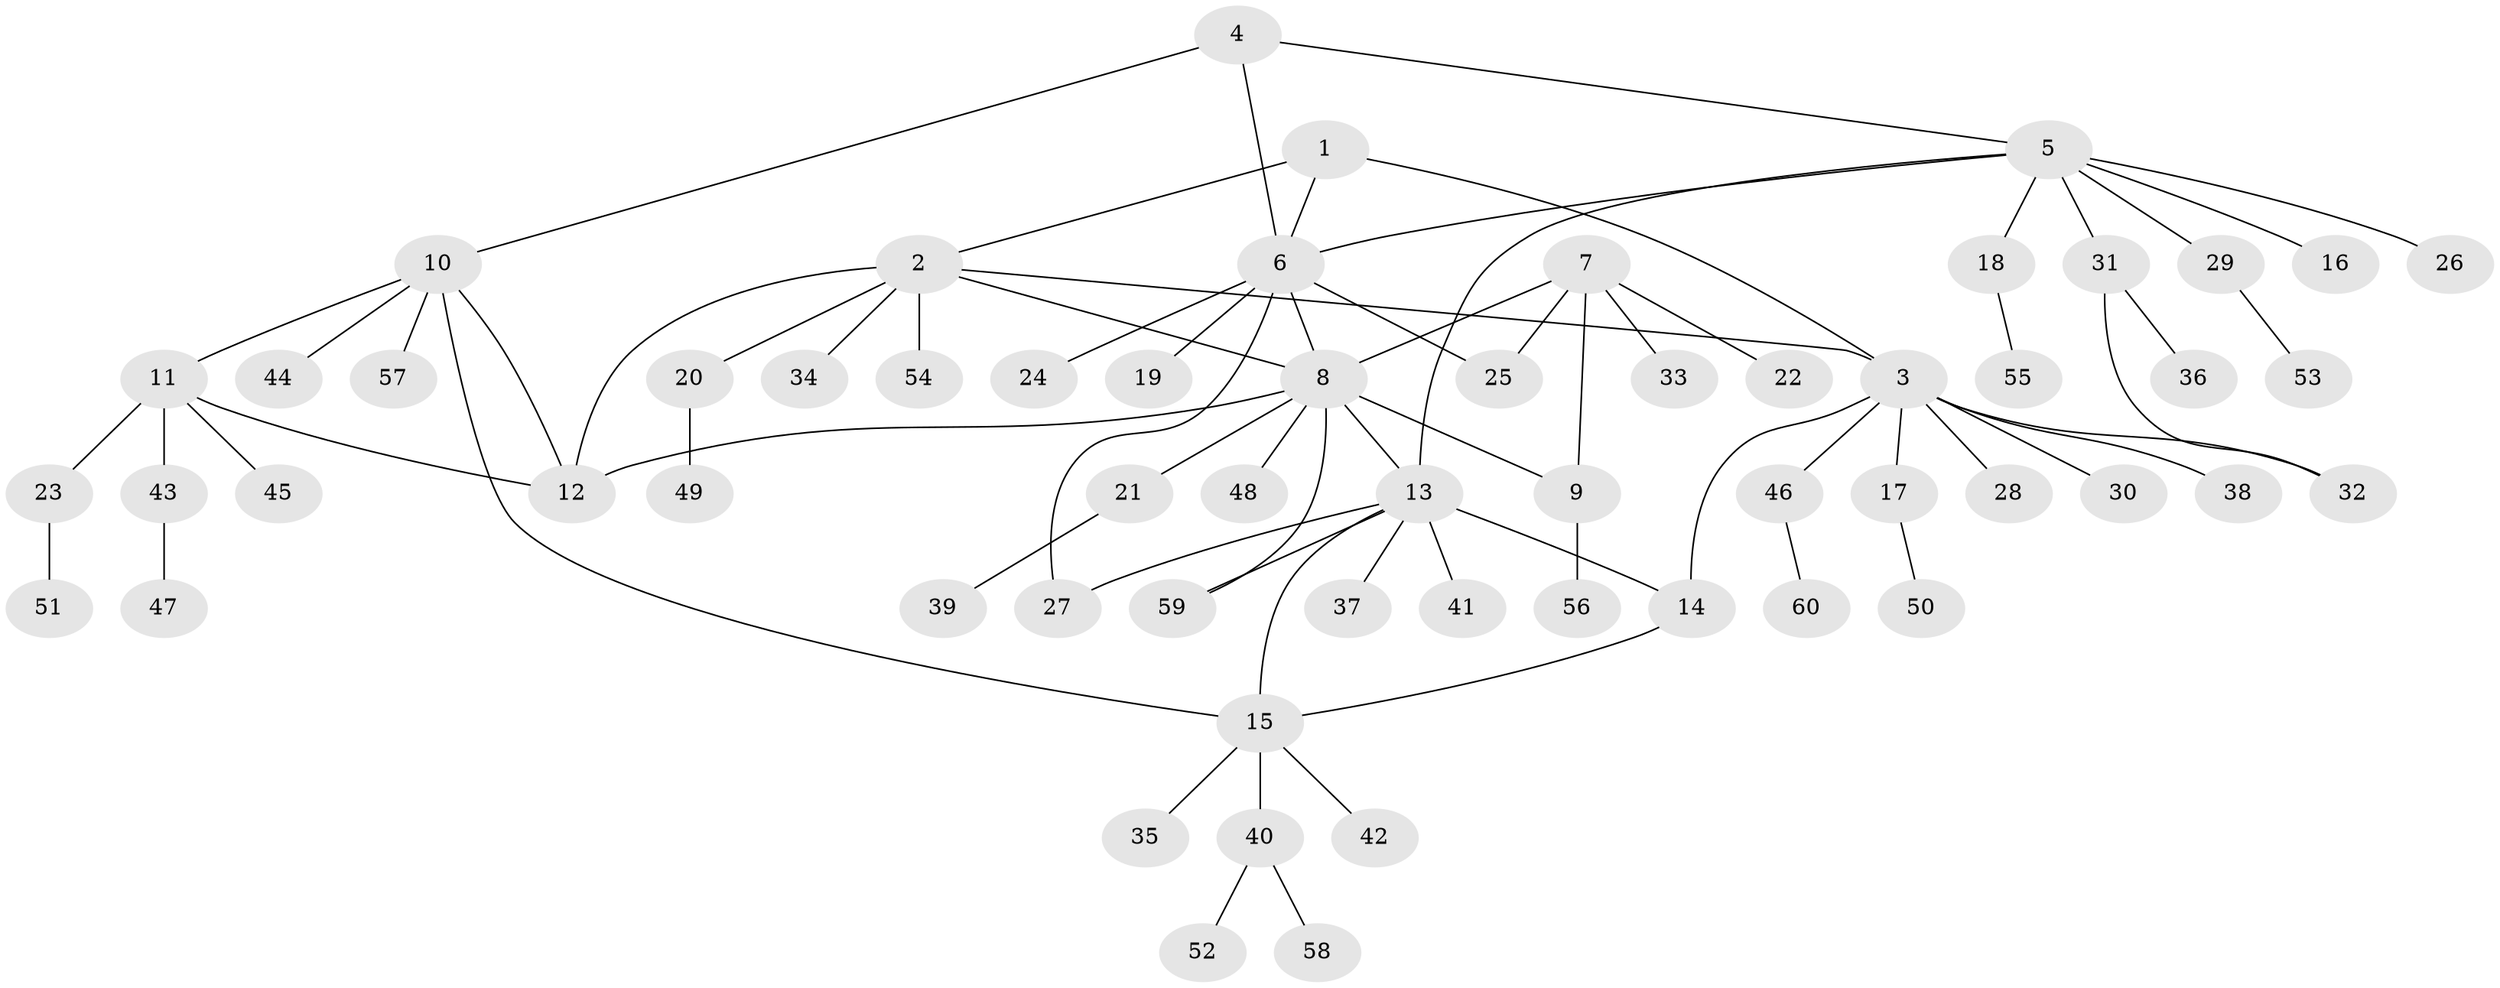 // Generated by graph-tools (version 1.1) at 2025/37/03/09/25 02:37:32]
// undirected, 60 vertices, 74 edges
graph export_dot {
graph [start="1"]
  node [color=gray90,style=filled];
  1;
  2;
  3;
  4;
  5;
  6;
  7;
  8;
  9;
  10;
  11;
  12;
  13;
  14;
  15;
  16;
  17;
  18;
  19;
  20;
  21;
  22;
  23;
  24;
  25;
  26;
  27;
  28;
  29;
  30;
  31;
  32;
  33;
  34;
  35;
  36;
  37;
  38;
  39;
  40;
  41;
  42;
  43;
  44;
  45;
  46;
  47;
  48;
  49;
  50;
  51;
  52;
  53;
  54;
  55;
  56;
  57;
  58;
  59;
  60;
  1 -- 2;
  1 -- 3;
  1 -- 6;
  2 -- 3;
  2 -- 8;
  2 -- 12;
  2 -- 20;
  2 -- 34;
  2 -- 54;
  3 -- 14;
  3 -- 17;
  3 -- 28;
  3 -- 30;
  3 -- 32;
  3 -- 38;
  3 -- 46;
  4 -- 5;
  4 -- 6;
  4 -- 10;
  5 -- 6;
  5 -- 13;
  5 -- 16;
  5 -- 18;
  5 -- 26;
  5 -- 29;
  5 -- 31;
  6 -- 8;
  6 -- 19;
  6 -- 24;
  6 -- 25;
  6 -- 27;
  7 -- 8;
  7 -- 9;
  7 -- 22;
  7 -- 25;
  7 -- 33;
  8 -- 9;
  8 -- 12;
  8 -- 13;
  8 -- 21;
  8 -- 48;
  8 -- 59;
  9 -- 56;
  10 -- 11;
  10 -- 12;
  10 -- 15;
  10 -- 44;
  10 -- 57;
  11 -- 12;
  11 -- 23;
  11 -- 43;
  11 -- 45;
  13 -- 14;
  13 -- 15;
  13 -- 27;
  13 -- 37;
  13 -- 41;
  13 -- 59;
  14 -- 15;
  15 -- 35;
  15 -- 40;
  15 -- 42;
  17 -- 50;
  18 -- 55;
  20 -- 49;
  21 -- 39;
  23 -- 51;
  29 -- 53;
  31 -- 32;
  31 -- 36;
  40 -- 52;
  40 -- 58;
  43 -- 47;
  46 -- 60;
}

